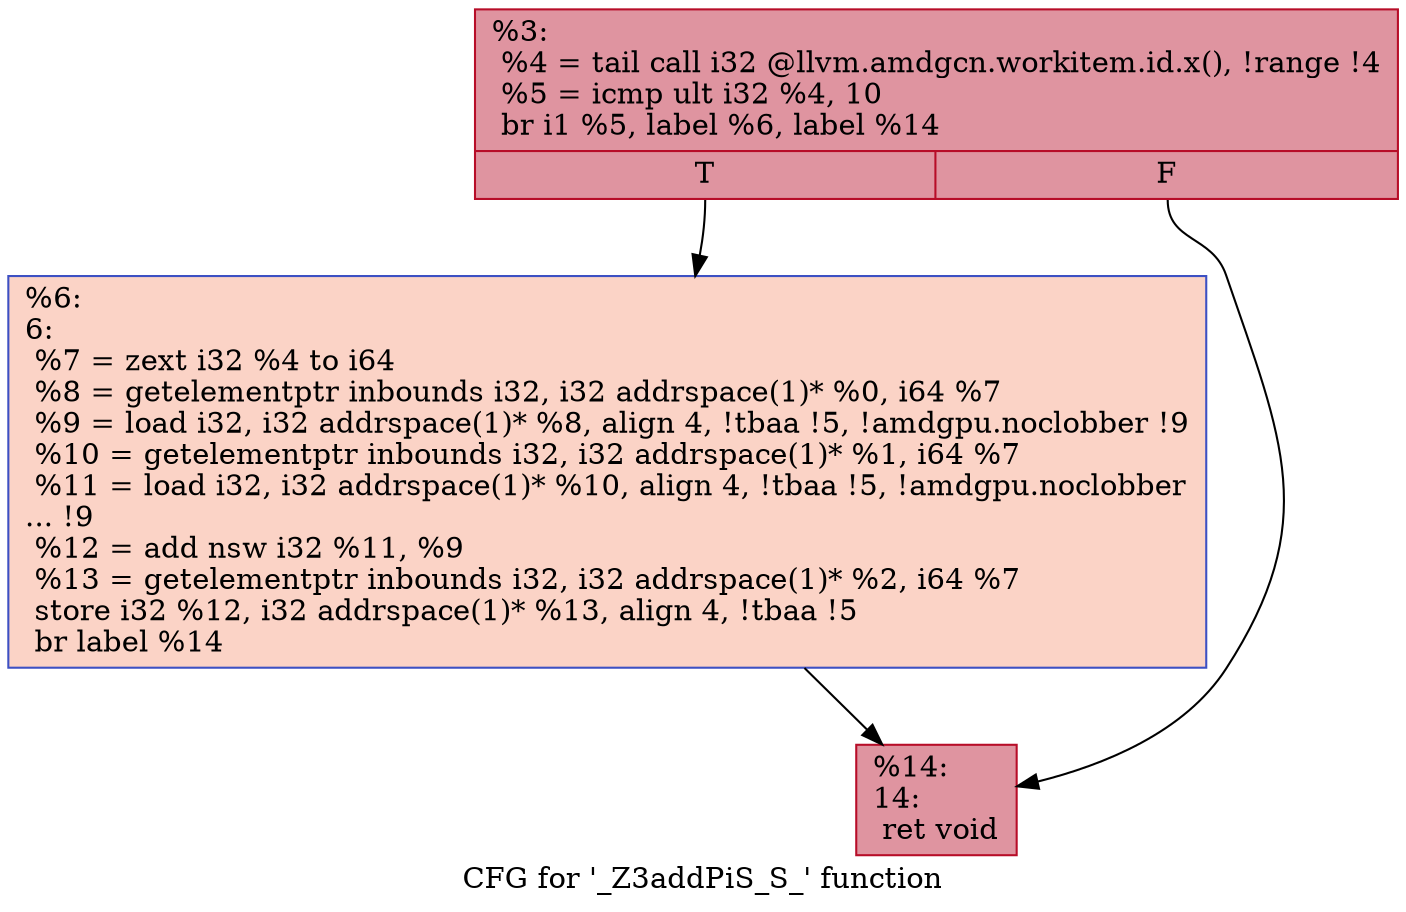 digraph "CFG for '_Z3addPiS_S_' function" {
	label="CFG for '_Z3addPiS_S_' function";

	Node0x5386d70 [shape=record,color="#b70d28ff", style=filled, fillcolor="#b70d2870",label="{%3:\l  %4 = tail call i32 @llvm.amdgcn.workitem.id.x(), !range !4\l  %5 = icmp ult i32 %4, 10\l  br i1 %5, label %6, label %14\l|{<s0>T|<s1>F}}"];
	Node0x5386d70:s0 -> Node0x5388200;
	Node0x5386d70:s1 -> Node0x5388290;
	Node0x5388200 [shape=record,color="#3d50c3ff", style=filled, fillcolor="#f59c7d70",label="{%6:\l6:                                                \l  %7 = zext i32 %4 to i64\l  %8 = getelementptr inbounds i32, i32 addrspace(1)* %0, i64 %7\l  %9 = load i32, i32 addrspace(1)* %8, align 4, !tbaa !5, !amdgpu.noclobber !9\l  %10 = getelementptr inbounds i32, i32 addrspace(1)* %1, i64 %7\l  %11 = load i32, i32 addrspace(1)* %10, align 4, !tbaa !5, !amdgpu.noclobber\l... !9\l  %12 = add nsw i32 %11, %9\l  %13 = getelementptr inbounds i32, i32 addrspace(1)* %2, i64 %7\l  store i32 %12, i32 addrspace(1)* %13, align 4, !tbaa !5\l  br label %14\l}"];
	Node0x5388200 -> Node0x5388290;
	Node0x5388290 [shape=record,color="#b70d28ff", style=filled, fillcolor="#b70d2870",label="{%14:\l14:                                               \l  ret void\l}"];
}
